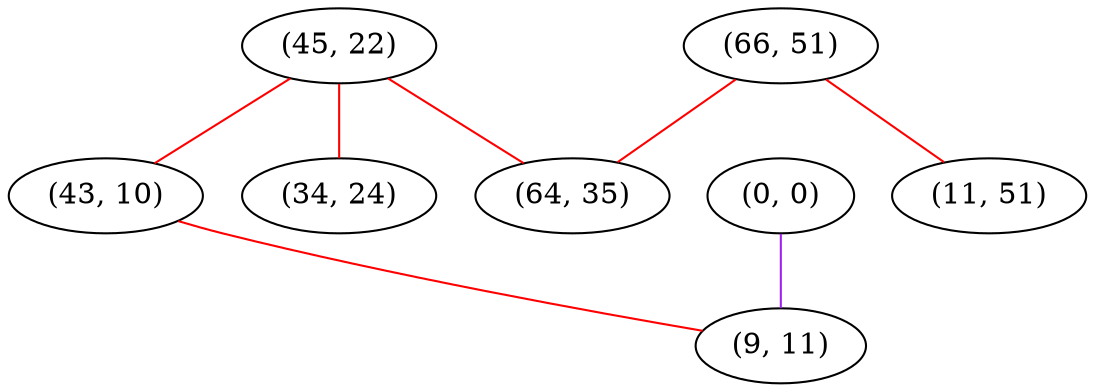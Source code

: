 graph "" {
"(45, 22)";
"(43, 10)";
"(0, 0)";
"(66, 51)";
"(9, 11)";
"(34, 24)";
"(64, 35)";
"(11, 51)";
"(45, 22)" -- "(34, 24)"  [color=red, key=0, weight=1];
"(45, 22)" -- "(43, 10)"  [color=red, key=0, weight=1];
"(45, 22)" -- "(64, 35)"  [color=red, key=0, weight=1];
"(43, 10)" -- "(9, 11)"  [color=red, key=0, weight=1];
"(0, 0)" -- "(9, 11)"  [color=purple, key=0, weight=4];
"(66, 51)" -- "(64, 35)"  [color=red, key=0, weight=1];
"(66, 51)" -- "(11, 51)"  [color=red, key=0, weight=1];
}
